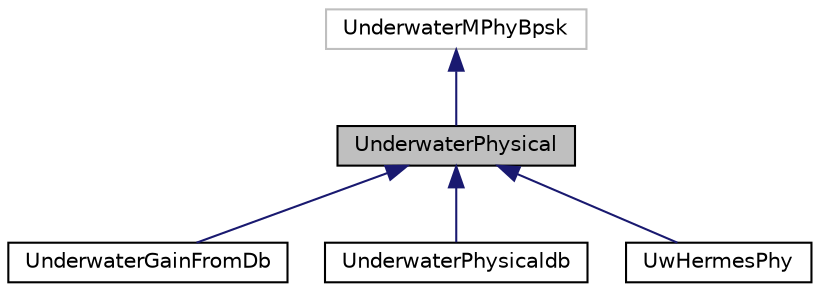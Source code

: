 digraph "UnderwaterPhysical"
{
 // LATEX_PDF_SIZE
  edge [fontname="Helvetica",fontsize="10",labelfontname="Helvetica",labelfontsize="10"];
  node [fontname="Helvetica",fontsize="10",shape=record];
  Node1 [label="UnderwaterPhysical",height=0.2,width=0.4,color="black", fillcolor="grey75", style="filled", fontcolor="black",tooltip=" "];
  Node2 -> Node1 [dir="back",color="midnightblue",fontsize="10",style="solid",fontname="Helvetica"];
  Node2 [label="UnderwaterMPhyBpsk",height=0.2,width=0.4,color="grey75", fillcolor="white", style="filled",tooltip=" "];
  Node1 -> Node3 [dir="back",color="midnightblue",fontsize="10",style="solid",fontname="Helvetica"];
  Node3 [label="UnderwaterGainFromDb",height=0.2,width=0.4,color="black", fillcolor="white", style="filled",URL="$classUnderwaterGainFromDb.html",tooltip=" "];
  Node1 -> Node4 [dir="back",color="midnightblue",fontsize="10",style="solid",fontname="Helvetica"];
  Node4 [label="UnderwaterPhysicaldb",height=0.2,width=0.4,color="black", fillcolor="white", style="filled",URL="$classUnderwaterPhysicaldb.html",tooltip=" "];
  Node1 -> Node5 [dir="back",color="midnightblue",fontsize="10",style="solid",fontname="Helvetica"];
  Node5 [label="UwHermesPhy",height=0.2,width=0.4,color="black", fillcolor="white", style="filled",URL="$classUwHermesPhy.html",tooltip=" "];
}
